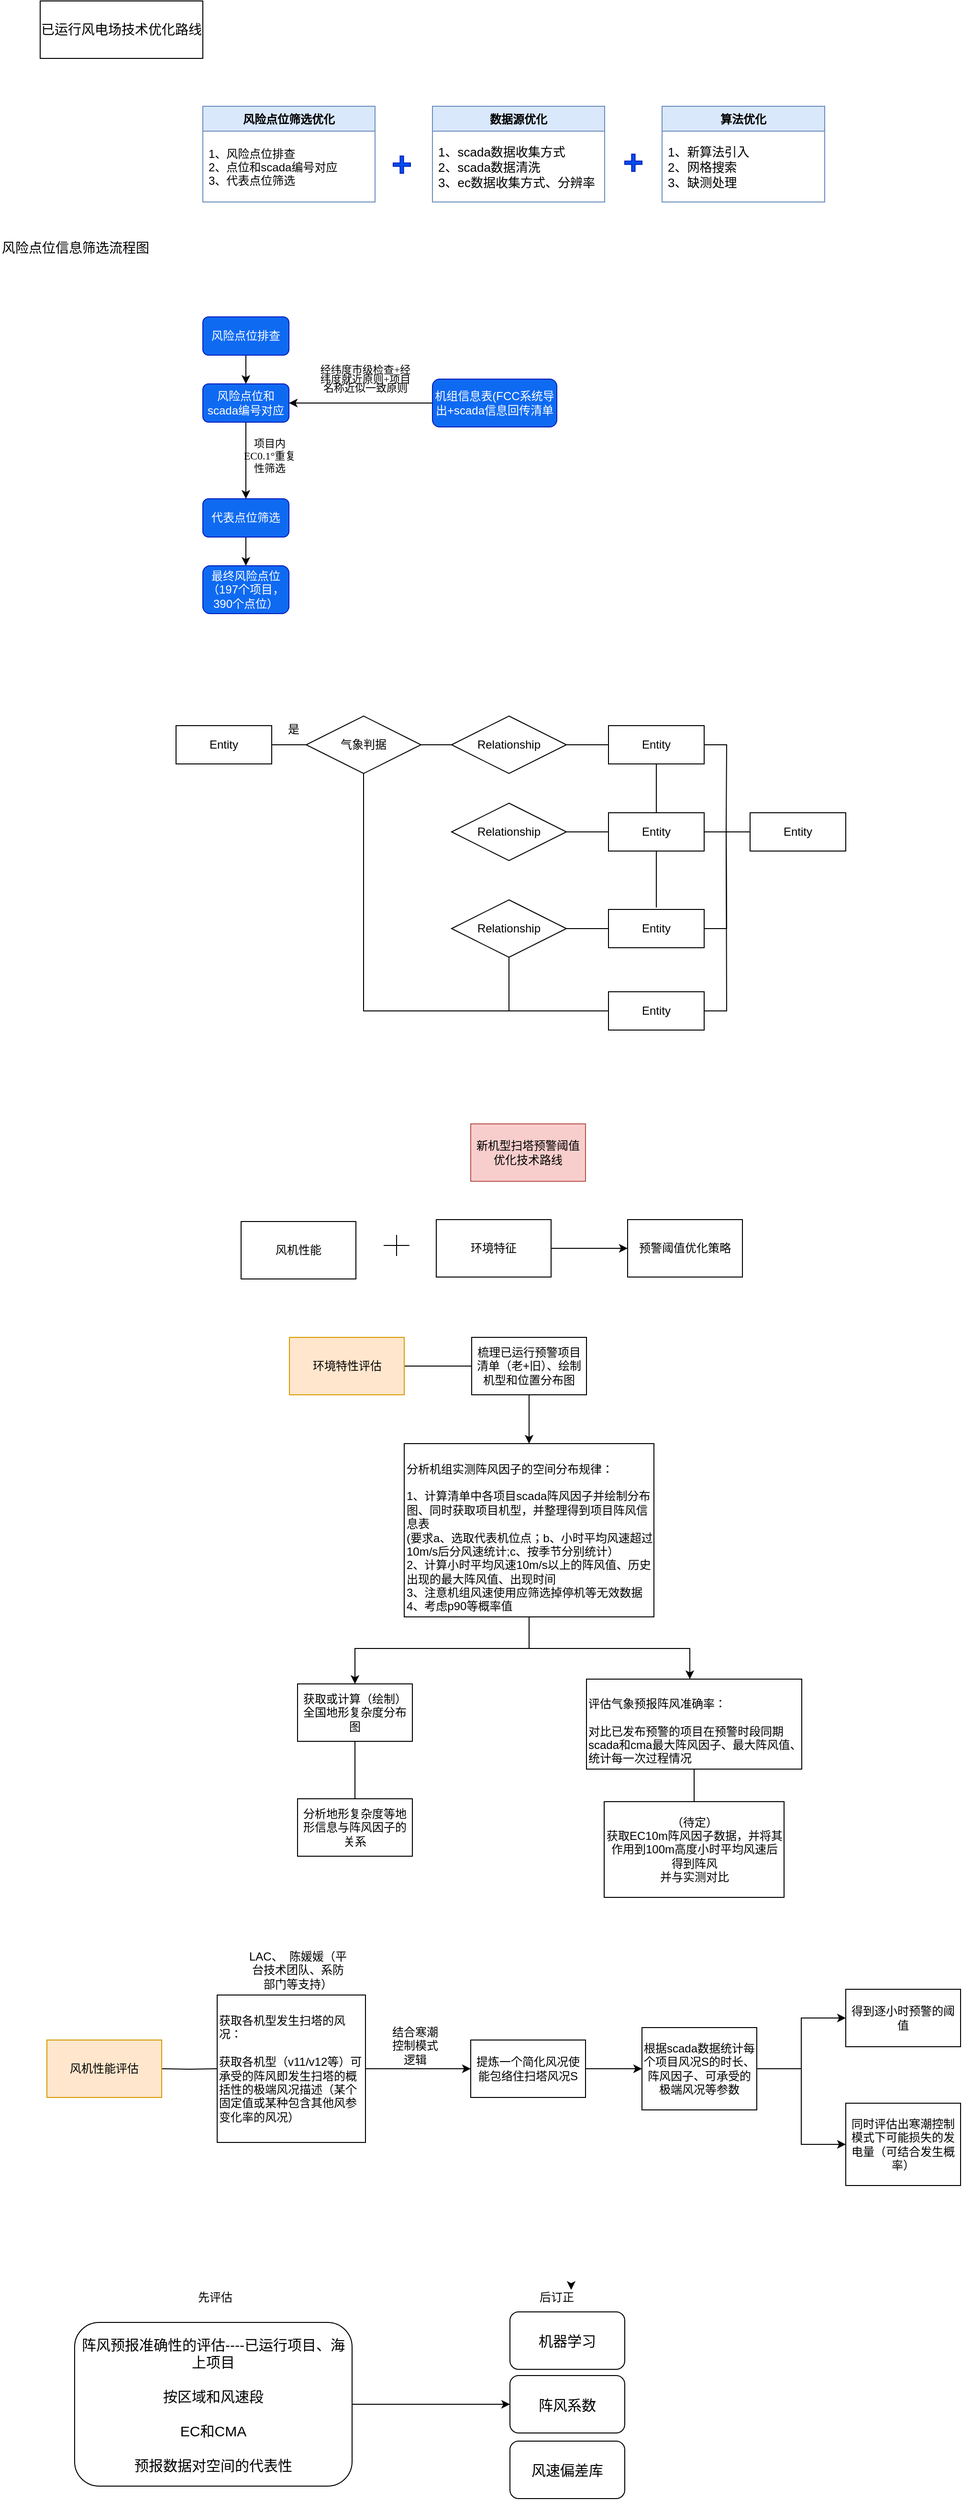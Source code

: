 <mxfile version="21.5.0" type="github">
  <diagram id="C5RBs43oDa-KdzZeNtuy" name="Page-1">
    <mxGraphModel dx="1434" dy="764" grid="0" gridSize="10" guides="1" tooltips="1" connect="1" arrows="1" fold="1" page="0" pageScale="1" pageWidth="827" pageHeight="1169" background="none" math="0" shadow="0">
      <root>
        <mxCell id="WIyWlLk6GJQsqaUBKTNV-0" />
        <mxCell id="WIyWlLk6GJQsqaUBKTNV-1" parent="WIyWlLk6GJQsqaUBKTNV-0" />
        <mxCell id="zkfFHV4jXpPFQw0GAbJ--0" value="风险点位筛选优化" style="swimlane;fontStyle=1;align=center;verticalAlign=top;childLayout=stackLayout;horizontal=1;startSize=26;horizontalStack=0;resizeParent=1;resizeLast=0;collapsible=1;marginBottom=0;rounded=0;shadow=0;strokeWidth=1;fillColor=#dae8fc;strokeColor=#6c8ebf;" parent="WIyWlLk6GJQsqaUBKTNV-1" vertex="1">
          <mxGeometry x="220" y="150" width="180" height="100" as="geometry">
            <mxRectangle x="220" y="120" width="160" height="26" as="alternateBounds" />
          </mxGeometry>
        </mxCell>
        <mxCell id="zkfFHV4jXpPFQw0GAbJ--1" value="1、风险点位排查&#xa;2、点位和scada编号对应&#xa;3、代表点位筛选" style="text;align=left;verticalAlign=middle;spacingLeft=4;spacingRight=4;overflow=hidden;rotatable=0;points=[[0,0.5],[1,0.5]];portConstraint=eastwest;" parent="zkfFHV4jXpPFQw0GAbJ--0" vertex="1">
          <mxGeometry y="26" width="180" height="74" as="geometry" />
        </mxCell>
        <mxCell id="zkfFHV4jXpPFQw0GAbJ--17" value="数据源优化" style="swimlane;fontStyle=1;align=center;verticalAlign=top;childLayout=stackLayout;horizontal=1;startSize=26;horizontalStack=0;resizeParent=1;resizeLast=0;collapsible=1;marginBottom=0;rounded=0;shadow=0;strokeWidth=1;fillColor=#dae8fc;strokeColor=#6c8ebf;" parent="WIyWlLk6GJQsqaUBKTNV-1" vertex="1">
          <mxGeometry x="460" y="150" width="180" height="100" as="geometry">
            <mxRectangle x="508" y="120" width="160" height="26" as="alternateBounds" />
          </mxGeometry>
        </mxCell>
        <mxCell id="zkfFHV4jXpPFQw0GAbJ--18" value="1、scada数据收集方式&#xa;2、scada数据清洗&#xa;3、ec数据收集方式、分辨率" style="text;align=left;verticalAlign=middle;spacingLeft=4;spacingRight=4;overflow=hidden;rotatable=0;points=[[0,0.5],[1,0.5]];portConstraint=eastwest;horizontal=1;fontSize=13;" parent="zkfFHV4jXpPFQw0GAbJ--17" vertex="1">
          <mxGeometry y="26" width="180" height="74" as="geometry" />
        </mxCell>
        <mxCell id="KSTEse7L-qCAf8fkqhHU-2" value="" style="whiteSpace=wrap;html=1;strokeColor=none;fillColor=none;" parent="WIyWlLk6GJQsqaUBKTNV-1" vertex="1">
          <mxGeometry x="540" y="460" width="120" height="60" as="geometry" />
        </mxCell>
        <mxCell id="KSTEse7L-qCAf8fkqhHU-13" value="&lt;span style=&quot;text-align: start; font-size: 10.5pt; line-height: 21px; font-family: 宋体;&quot;&gt;已运行风电场技术优化路线&lt;/span&gt;&lt;span style=&quot;font-size: medium; text-align: start;&quot;&gt;&lt;/span&gt;" style="rounded=0;whiteSpace=wrap;html=1;fontSize=13;fillColor=none;" parent="WIyWlLk6GJQsqaUBKTNV-1" vertex="1">
          <mxGeometry x="50" y="40" width="170" height="60" as="geometry" />
        </mxCell>
        <mxCell id="KSTEse7L-qCAf8fkqhHU-19" value="算法优化" style="swimlane;fontStyle=1;align=center;verticalAlign=top;childLayout=stackLayout;horizontal=1;startSize=26;horizontalStack=0;resizeParent=1;resizeLast=0;collapsible=1;marginBottom=0;rounded=0;shadow=0;strokeWidth=1;fillColor=#dae8fc;strokeColor=#6c8ebf;" parent="WIyWlLk6GJQsqaUBKTNV-1" vertex="1">
          <mxGeometry x="700" y="150" width="170" height="100" as="geometry">
            <mxRectangle x="508" y="120" width="160" height="26" as="alternateBounds" />
          </mxGeometry>
        </mxCell>
        <mxCell id="KSTEse7L-qCAf8fkqhHU-20" value="1、新算法引入&#xa;2、网格搜索&#xa;3、缺测处理" style="text;align=left;verticalAlign=middle;spacingLeft=4;spacingRight=4;overflow=hidden;rotatable=0;points=[[0,0.5],[1,0.5]];portConstraint=eastwest;horizontal=1;fontSize=13;" parent="KSTEse7L-qCAf8fkqhHU-19" vertex="1">
          <mxGeometry y="26" width="170" height="74" as="geometry" />
        </mxCell>
        <mxCell id="KSTEse7L-qCAf8fkqhHU-24" value="&lt;span style=&quot;font-size:10.5pt;mso-bidi-font-size:10.0pt;&#xa;line-height:150%;font-family:宋体;mso-bidi-font-family:宋体;mso-font-kerning:1.0pt;&#xa;mso-ansi-language:ZH-CN;mso-fareast-language:ZH-CN;mso-bidi-language:AR-SA&quot;&gt;风险点位信息筛选流程图&lt;/span&gt;" style="text;whiteSpace=wrap;html=1;" parent="WIyWlLk6GJQsqaUBKTNV-1" vertex="1">
          <mxGeometry x="8" y="284" width="190" height="40" as="geometry" />
        </mxCell>
        <mxCell id="KSTEse7L-qCAf8fkqhHU-27" value="" style="edgeStyle=orthogonalEdgeStyle;rounded=0;orthogonalLoop=1;jettySize=auto;html=1;" parent="WIyWlLk6GJQsqaUBKTNV-1" source="KSTEse7L-qCAf8fkqhHU-25" edge="1">
          <mxGeometry relative="1" as="geometry">
            <mxPoint x="265" y="440" as="targetPoint" />
          </mxGeometry>
        </mxCell>
        <mxCell id="KSTEse7L-qCAf8fkqhHU-25" value="风险点位排查" style="rounded=1;whiteSpace=wrap;html=1;fillColor=#0F6AF2;fontColor=#ffffff;strokeColor=#001DBC;" parent="WIyWlLk6GJQsqaUBKTNV-1" vertex="1">
          <mxGeometry x="220" y="370" width="90" height="40" as="geometry" />
        </mxCell>
        <mxCell id="KSTEse7L-qCAf8fkqhHU-47" value="" style="edgeStyle=orthogonalEdgeStyle;rounded=0;orthogonalLoop=1;jettySize=auto;html=1;fontFamily=Tahoma;fontSize=11;" parent="WIyWlLk6GJQsqaUBKTNV-1" source="KSTEse7L-qCAf8fkqhHU-32" target="KSTEse7L-qCAf8fkqhHU-41" edge="1">
          <mxGeometry relative="1" as="geometry" />
        </mxCell>
        <mxCell id="KSTEse7L-qCAf8fkqhHU-32" value="风险点位和scada编号对应" style="rounded=1;whiteSpace=wrap;html=1;fillColor=#0F6AF2;fontColor=#ffffff;strokeColor=#001DBC;" parent="WIyWlLk6GJQsqaUBKTNV-1" vertex="1">
          <mxGeometry x="220" y="440" width="90" height="40" as="geometry" />
        </mxCell>
        <mxCell id="KSTEse7L-qCAf8fkqhHU-39" value="&lt;font style=&quot;line-height: 0.8; font-size: 11px;&quot;&gt;经纬度市级检查+经纬度就近原则+项目名称近似一致原则&lt;/font&gt;" style="text;html=1;strokeColor=none;fillColor=none;align=center;verticalAlign=middle;whiteSpace=wrap;rounded=0;fontSize=3;spacing=-1;fontFamily=Verdana;" parent="WIyWlLk6GJQsqaUBKTNV-1" vertex="1">
          <mxGeometry x="340" y="410" width="100" height="50" as="geometry" />
        </mxCell>
        <mxCell id="KSTEse7L-qCAf8fkqhHU-45" value="" style="edgeStyle=orthogonalEdgeStyle;rounded=0;orthogonalLoop=1;jettySize=auto;html=1;fontFamily=Tahoma;fontSize=11;entryX=1;entryY=0.5;entryDx=0;entryDy=0;" parent="WIyWlLk6GJQsqaUBKTNV-1" source="KSTEse7L-qCAf8fkqhHU-40" target="KSTEse7L-qCAf8fkqhHU-32" edge="1">
          <mxGeometry relative="1" as="geometry">
            <mxPoint x="320" y="460" as="targetPoint" />
          </mxGeometry>
        </mxCell>
        <mxCell id="KSTEse7L-qCAf8fkqhHU-40" value="机组信息表(FCC系统导出+scada信息回传清单" style="rounded=1;whiteSpace=wrap;html=1;fillColor=#0F6AF2;fontColor=#ffffff;strokeColor=#001DBC;" parent="WIyWlLk6GJQsqaUBKTNV-1" vertex="1">
          <mxGeometry x="460" y="435" width="130" height="50" as="geometry" />
        </mxCell>
        <mxCell id="KSTEse7L-qCAf8fkqhHU-51" value="" style="edgeStyle=orthogonalEdgeStyle;rounded=0;orthogonalLoop=1;jettySize=auto;html=1;fontFamily=Tahoma;fontSize=11;" parent="WIyWlLk6GJQsqaUBKTNV-1" source="KSTEse7L-qCAf8fkqhHU-41" target="KSTEse7L-qCAf8fkqhHU-49" edge="1">
          <mxGeometry relative="1" as="geometry" />
        </mxCell>
        <mxCell id="KSTEse7L-qCAf8fkqhHU-41" value="代表点位筛选" style="rounded=1;whiteSpace=wrap;html=1;fillColor=#0F6AF2;fontColor=#ffffff;strokeColor=#001DBC;" parent="WIyWlLk6GJQsqaUBKTNV-1" vertex="1">
          <mxGeometry x="220" y="560" width="90" height="40" as="geometry" />
        </mxCell>
        <mxCell id="KSTEse7L-qCAf8fkqhHU-48" value="项目内EC0.1°重复性筛选" style="text;html=1;strokeColor=none;fillColor=none;align=center;verticalAlign=middle;whiteSpace=wrap;rounded=0;fontFamily=Tahoma;fontSize=11;" parent="WIyWlLk6GJQsqaUBKTNV-1" vertex="1">
          <mxGeometry x="260" y="500" width="60" height="30" as="geometry" />
        </mxCell>
        <mxCell id="KSTEse7L-qCAf8fkqhHU-49" value="最终风险点位&lt;br&gt;（197个项目，390个点位）" style="rounded=1;whiteSpace=wrap;html=1;fillColor=#0F6AF2;fontColor=#ffffff;strokeColor=#001DBC;" parent="WIyWlLk6GJQsqaUBKTNV-1" vertex="1">
          <mxGeometry x="220" y="630" width="90" height="50" as="geometry" />
        </mxCell>
        <mxCell id="En7vLa5YdN1gZkxb2_46-0" value="" style="shape=cross;whiteSpace=wrap;html=1;fillColor=#0050ef;strokeColor=#001DBC;fontColor=#ffffff;" parent="WIyWlLk6GJQsqaUBKTNV-1" vertex="1">
          <mxGeometry x="419" y="202" width="18" height="18" as="geometry" />
        </mxCell>
        <mxCell id="En7vLa5YdN1gZkxb2_46-3" value="" style="shape=cross;whiteSpace=wrap;html=1;fillColor=#0050ef;strokeColor=#001DBC;fontColor=#ffffff;" parent="WIyWlLk6GJQsqaUBKTNV-1" vertex="1">
          <mxGeometry x="661" y="200" width="18" height="18" as="geometry" />
        </mxCell>
        <mxCell id="5YajI4EcnErkIa19EKSG-146" value="" style="edgeStyle=orthogonalEdgeStyle;rounded=0;orthogonalLoop=1;jettySize=auto;html=1;endArrow=none;endFill=0;" parent="WIyWlLk6GJQsqaUBKTNV-1" source="5YajI4EcnErkIa19EKSG-134" target="5YajI4EcnErkIa19EKSG-135" edge="1">
          <mxGeometry relative="1" as="geometry" />
        </mxCell>
        <mxCell id="5YajI4EcnErkIa19EKSG-134" value="Entity" style="whiteSpace=wrap;html=1;align=center;" parent="WIyWlLk6GJQsqaUBKTNV-1" vertex="1">
          <mxGeometry x="192" y="797" width="100" height="40" as="geometry" />
        </mxCell>
        <mxCell id="5YajI4EcnErkIa19EKSG-147" value="" style="edgeStyle=orthogonalEdgeStyle;rounded=0;orthogonalLoop=1;jettySize=auto;html=1;endArrow=none;endFill=0;" parent="WIyWlLk6GJQsqaUBKTNV-1" source="5YajI4EcnErkIa19EKSG-135" target="5YajI4EcnErkIa19EKSG-136" edge="1">
          <mxGeometry relative="1" as="geometry" />
        </mxCell>
        <mxCell id="5YajI4EcnErkIa19EKSG-135" value="气象判据" style="shape=rhombus;perimeter=rhombusPerimeter;whiteSpace=wrap;html=1;align=center;" parent="WIyWlLk6GJQsqaUBKTNV-1" vertex="1">
          <mxGeometry x="328" y="787" width="120" height="60" as="geometry" />
        </mxCell>
        <mxCell id="5YajI4EcnErkIa19EKSG-148" value="" style="edgeStyle=orthogonalEdgeStyle;rounded=0;orthogonalLoop=1;jettySize=auto;html=1;endArrow=none;endFill=0;" parent="WIyWlLk6GJQsqaUBKTNV-1" source="5YajI4EcnErkIa19EKSG-136" target="5YajI4EcnErkIa19EKSG-139" edge="1">
          <mxGeometry relative="1" as="geometry" />
        </mxCell>
        <mxCell id="5YajI4EcnErkIa19EKSG-136" value="Relationship" style="shape=rhombus;perimeter=rhombusPerimeter;whiteSpace=wrap;html=1;align=center;" parent="WIyWlLk6GJQsqaUBKTNV-1" vertex="1">
          <mxGeometry x="480" y="787" width="120" height="60" as="geometry" />
        </mxCell>
        <mxCell id="5YajI4EcnErkIa19EKSG-159" value="" style="edgeStyle=orthogonalEdgeStyle;rounded=0;orthogonalLoop=1;jettySize=auto;html=1;startArrow=none;startFill=0;endArrow=none;endFill=0;" parent="WIyWlLk6GJQsqaUBKTNV-1" source="5YajI4EcnErkIa19EKSG-137" target="5YajI4EcnErkIa19EKSG-140" edge="1">
          <mxGeometry relative="1" as="geometry" />
        </mxCell>
        <mxCell id="5YajI4EcnErkIa19EKSG-137" value="Relationship" style="shape=rhombus;perimeter=rhombusPerimeter;whiteSpace=wrap;html=1;align=center;" parent="WIyWlLk6GJQsqaUBKTNV-1" vertex="1">
          <mxGeometry x="480" y="878" width="120" height="60" as="geometry" />
        </mxCell>
        <mxCell id="5YajI4EcnErkIa19EKSG-160" value="" style="edgeStyle=orthogonalEdgeStyle;rounded=0;orthogonalLoop=1;jettySize=auto;html=1;startArrow=none;startFill=0;endArrow=none;endFill=0;" parent="WIyWlLk6GJQsqaUBKTNV-1" source="5YajI4EcnErkIa19EKSG-138" target="5YajI4EcnErkIa19EKSG-141" edge="1">
          <mxGeometry relative="1" as="geometry" />
        </mxCell>
        <mxCell id="5YajI4EcnErkIa19EKSG-186" value="" style="edgeStyle=orthogonalEdgeStyle;rounded=0;orthogonalLoop=1;jettySize=auto;html=1;startArrow=none;startFill=0;endArrow=none;endFill=0;" parent="WIyWlLk6GJQsqaUBKTNV-1" source="5YajI4EcnErkIa19EKSG-138" edge="1">
          <mxGeometry relative="1" as="geometry">
            <mxPoint x="540" y="1095" as="targetPoint" />
          </mxGeometry>
        </mxCell>
        <mxCell id="5YajI4EcnErkIa19EKSG-138" value="Relationship" style="shape=rhombus;perimeter=rhombusPerimeter;whiteSpace=wrap;html=1;align=center;" parent="WIyWlLk6GJQsqaUBKTNV-1" vertex="1">
          <mxGeometry x="480" y="979" width="120" height="60" as="geometry" />
        </mxCell>
        <mxCell id="5YajI4EcnErkIa19EKSG-149" value="" style="edgeStyle=orthogonalEdgeStyle;rounded=0;orthogonalLoop=1;jettySize=auto;html=1;endArrow=none;endFill=0;" parent="WIyWlLk6GJQsqaUBKTNV-1" source="5YajI4EcnErkIa19EKSG-139" target="5YajI4EcnErkIa19EKSG-140" edge="1">
          <mxGeometry relative="1" as="geometry" />
        </mxCell>
        <mxCell id="5YajI4EcnErkIa19EKSG-196" value="" style="edgeStyle=orthogonalEdgeStyle;rounded=0;orthogonalLoop=1;jettySize=auto;html=1;startArrow=none;startFill=0;endArrow=none;endFill=0;" parent="WIyWlLk6GJQsqaUBKTNV-1" source="5YajI4EcnErkIa19EKSG-139" edge="1">
          <mxGeometry relative="1" as="geometry">
            <mxPoint x="767" y="906" as="targetPoint" />
          </mxGeometry>
        </mxCell>
        <mxCell id="5YajI4EcnErkIa19EKSG-139" value="Entity" style="whiteSpace=wrap;html=1;align=center;" parent="WIyWlLk6GJQsqaUBKTNV-1" vertex="1">
          <mxGeometry x="644" y="797" width="100" height="40" as="geometry" />
        </mxCell>
        <mxCell id="5YajI4EcnErkIa19EKSG-150" style="edgeStyle=orthogonalEdgeStyle;rounded=0;orthogonalLoop=1;jettySize=auto;html=1;exitX=0.5;exitY=1;exitDx=0;exitDy=0;endArrow=none;endFill=0;" parent="WIyWlLk6GJQsqaUBKTNV-1" source="5YajI4EcnErkIa19EKSG-140" edge="1">
          <mxGeometry relative="1" as="geometry">
            <mxPoint x="694" y="987" as="targetPoint" />
          </mxGeometry>
        </mxCell>
        <mxCell id="5YajI4EcnErkIa19EKSG-158" value="" style="edgeStyle=orthogonalEdgeStyle;rounded=0;orthogonalLoop=1;jettySize=auto;html=1;startArrow=none;startFill=0;endArrow=none;endFill=0;" parent="WIyWlLk6GJQsqaUBKTNV-1" source="5YajI4EcnErkIa19EKSG-140" target="5YajI4EcnErkIa19EKSG-155" edge="1">
          <mxGeometry relative="1" as="geometry" />
        </mxCell>
        <mxCell id="5YajI4EcnErkIa19EKSG-140" value="Entity" style="whiteSpace=wrap;html=1;align=center;" parent="WIyWlLk6GJQsqaUBKTNV-1" vertex="1">
          <mxGeometry x="644" y="888" width="100" height="40" as="geometry" />
        </mxCell>
        <mxCell id="5YajI4EcnErkIa19EKSG-199" value="" style="edgeStyle=orthogonalEdgeStyle;rounded=0;orthogonalLoop=1;jettySize=auto;html=1;startArrow=none;startFill=0;endArrow=none;endFill=0;" parent="WIyWlLk6GJQsqaUBKTNV-1" source="5YajI4EcnErkIa19EKSG-141" edge="1">
          <mxGeometry relative="1" as="geometry">
            <mxPoint x="767" y="908" as="targetPoint" />
          </mxGeometry>
        </mxCell>
        <mxCell id="5YajI4EcnErkIa19EKSG-141" value="Entity" style="whiteSpace=wrap;html=1;align=center;" parent="WIyWlLk6GJQsqaUBKTNV-1" vertex="1">
          <mxGeometry x="644" y="989" width="100" height="40" as="geometry" />
        </mxCell>
        <mxCell id="5YajI4EcnErkIa19EKSG-155" value="Entity" style="whiteSpace=wrap;html=1;align=center;" parent="WIyWlLk6GJQsqaUBKTNV-1" vertex="1">
          <mxGeometry x="792" y="888" width="100" height="40" as="geometry" />
        </mxCell>
        <mxCell id="5YajI4EcnErkIa19EKSG-182" value="" style="edgeStyle=orthogonalEdgeStyle;rounded=0;orthogonalLoop=1;jettySize=auto;html=1;startArrow=none;startFill=0;endArrow=none;endFill=0;entryX=0.5;entryY=1;entryDx=0;entryDy=0;" parent="WIyWlLk6GJQsqaUBKTNV-1" source="5YajI4EcnErkIa19EKSG-165" target="5YajI4EcnErkIa19EKSG-135" edge="1">
          <mxGeometry relative="1" as="geometry">
            <mxPoint x="514" y="1095" as="targetPoint" />
          </mxGeometry>
        </mxCell>
        <mxCell id="5YajI4EcnErkIa19EKSG-184" value="" style="edgeStyle=orthogonalEdgeStyle;rounded=0;orthogonalLoop=1;jettySize=auto;html=1;startArrow=none;startFill=0;endArrow=none;endFill=0;" parent="WIyWlLk6GJQsqaUBKTNV-1" source="5YajI4EcnErkIa19EKSG-165" edge="1">
          <mxGeometry relative="1" as="geometry">
            <mxPoint x="554" y="1095" as="targetPoint" />
          </mxGeometry>
        </mxCell>
        <mxCell id="5YajI4EcnErkIa19EKSG-201" value="" style="edgeStyle=orthogonalEdgeStyle;rounded=0;orthogonalLoop=1;jettySize=auto;html=1;startArrow=none;startFill=0;endArrow=none;endFill=0;" parent="WIyWlLk6GJQsqaUBKTNV-1" source="5YajI4EcnErkIa19EKSG-165" edge="1">
          <mxGeometry relative="1" as="geometry">
            <mxPoint x="767" y="904" as="targetPoint" />
          </mxGeometry>
        </mxCell>
        <mxCell id="5YajI4EcnErkIa19EKSG-165" value="Entity" style="whiteSpace=wrap;html=1;align=center;" parent="WIyWlLk6GJQsqaUBKTNV-1" vertex="1">
          <mxGeometry x="644" y="1075" width="100" height="40" as="geometry" />
        </mxCell>
        <mxCell id="5YajI4EcnErkIa19EKSG-203" value="是" style="text;html=1;strokeColor=none;fillColor=none;align=center;verticalAlign=middle;whiteSpace=wrap;rounded=0;" parent="WIyWlLk6GJQsqaUBKTNV-1" vertex="1">
          <mxGeometry x="285" y="787" width="60" height="28" as="geometry" />
        </mxCell>
        <mxCell id="nexIN02jQKYJgGtjRmDR-22" style="edgeStyle=orthogonalEdgeStyle;rounded=0;orthogonalLoop=1;jettySize=auto;html=1;startArrow=none;startFill=0;endArrow=classic;endFill=1;" parent="WIyWlLk6GJQsqaUBKTNV-1" source="nexIN02jQKYJgGtjRmDR-0" target="nexIN02jQKYJgGtjRmDR-17" edge="1">
          <mxGeometry relative="1" as="geometry">
            <Array as="points">
              <mxPoint x="561" y="1761" />
              <mxPoint x="379" y="1761" />
            </Array>
          </mxGeometry>
        </mxCell>
        <mxCell id="nexIN02jQKYJgGtjRmDR-0" value="&lt;br&gt;分析机组实测阵风因子的空间分布规律：&lt;br&gt;&lt;br&gt;1、计算清单中各项目scada阵风因子并绘制分布图、同时获取项目机型，并整理得到项目阵风信息表&lt;br&gt;(要求a、选取代表机位点；b、小时平均风速超过10m/s后分风速统计;c、按季节分别统计）&lt;br&gt;2、计算小时平均风速10m/s以上的阵风值、历史出现的最大阵风值、出现时间&lt;br&gt;3、注意机组风速使用应筛选掉停机等无效数据&lt;br&gt;4、考虑p90等概率值" style="rounded=0;whiteSpace=wrap;html=1;align=left;" parent="WIyWlLk6GJQsqaUBKTNV-1" vertex="1">
          <mxGeometry x="430.5" y="1547" width="261" height="181" as="geometry" />
        </mxCell>
        <mxCell id="nexIN02jQKYJgGtjRmDR-6" value="" style="edgeStyle=orthogonalEdgeStyle;rounded=0;orthogonalLoop=1;jettySize=auto;html=1;" parent="WIyWlLk6GJQsqaUBKTNV-1" source="nexIN02jQKYJgGtjRmDR-4" target="nexIN02jQKYJgGtjRmDR-0" edge="1">
          <mxGeometry relative="1" as="geometry" />
        </mxCell>
        <mxCell id="nexIN02jQKYJgGtjRmDR-42" value="" style="edgeStyle=orthogonalEdgeStyle;rounded=0;orthogonalLoop=1;jettySize=auto;html=1;startArrow=none;startFill=0;endArrow=none;endFill=0;" parent="WIyWlLk6GJQsqaUBKTNV-1" source="nexIN02jQKYJgGtjRmDR-4" target="nexIN02jQKYJgGtjRmDR-41" edge="1">
          <mxGeometry relative="1" as="geometry" />
        </mxCell>
        <mxCell id="nexIN02jQKYJgGtjRmDR-4" value="梳理已运行预警项目清单（老+旧）、绘制机型和位置分布图" style="rounded=0;whiteSpace=wrap;html=1;" parent="WIyWlLk6GJQsqaUBKTNV-1" vertex="1">
          <mxGeometry x="501" y="1436" width="120" height="60" as="geometry" />
        </mxCell>
        <mxCell id="nexIN02jQKYJgGtjRmDR-11" value="" style="edgeStyle=orthogonalEdgeStyle;rounded=0;orthogonalLoop=1;jettySize=auto;html=1;startArrow=classic;startFill=1;endArrow=none;endFill=0;" parent="WIyWlLk6GJQsqaUBKTNV-1" source="nexIN02jQKYJgGtjRmDR-7" target="nexIN02jQKYJgGtjRmDR-0" edge="1">
          <mxGeometry relative="1" as="geometry">
            <Array as="points">
              <mxPoint x="729" y="1761" />
              <mxPoint x="561" y="1761" />
            </Array>
          </mxGeometry>
        </mxCell>
        <mxCell id="nexIN02jQKYJgGtjRmDR-16" value="" style="edgeStyle=orthogonalEdgeStyle;rounded=0;orthogonalLoop=1;jettySize=auto;html=1;startArrow=none;startFill=0;endArrow=none;endFill=0;" parent="WIyWlLk6GJQsqaUBKTNV-1" source="nexIN02jQKYJgGtjRmDR-7" target="nexIN02jQKYJgGtjRmDR-14" edge="1">
          <mxGeometry relative="1" as="geometry" />
        </mxCell>
        <mxCell id="nexIN02jQKYJgGtjRmDR-7" value="&lt;br&gt;&lt;div style=&quot;&quot;&gt;&lt;span style=&quot;background-color: initial;&quot;&gt;评估气象预报阵风准确率：&lt;/span&gt;&lt;/div&gt;&lt;br&gt;对比已发布预警的项目在预警时段同期scada和cma最大阵风因子、最大阵风值、统计每一次过程情况" style="rounded=0;whiteSpace=wrap;html=1;align=left;" parent="WIyWlLk6GJQsqaUBKTNV-1" vertex="1">
          <mxGeometry x="621" y="1793" width="225" height="94" as="geometry" />
        </mxCell>
        <mxCell id="nexIN02jQKYJgGtjRmDR-14" value="（待定）&lt;br&gt;获取EC10m阵风因子数据，并将其作用到100m高度小时平均风速后得到阵风&lt;br&gt;并与实测对比" style="rounded=0;whiteSpace=wrap;html=1;" parent="WIyWlLk6GJQsqaUBKTNV-1" vertex="1">
          <mxGeometry x="639.5" y="1921" width="188" height="100" as="geometry" />
        </mxCell>
        <mxCell id="nexIN02jQKYJgGtjRmDR-19" value="" style="edgeStyle=orthogonalEdgeStyle;rounded=0;orthogonalLoop=1;jettySize=auto;html=1;startArrow=none;startFill=0;endArrow=none;endFill=0;" parent="WIyWlLk6GJQsqaUBKTNV-1" source="nexIN02jQKYJgGtjRmDR-17" target="nexIN02jQKYJgGtjRmDR-18" edge="1">
          <mxGeometry relative="1" as="geometry" />
        </mxCell>
        <mxCell id="nexIN02jQKYJgGtjRmDR-17" value="获取或计算（绘制）全国地形复杂度分布图" style="rounded=0;whiteSpace=wrap;html=1;" parent="WIyWlLk6GJQsqaUBKTNV-1" vertex="1">
          <mxGeometry x="319" y="1798" width="120" height="60" as="geometry" />
        </mxCell>
        <mxCell id="nexIN02jQKYJgGtjRmDR-18" value="分析地形复杂度等地形信息与阵风因子的关系" style="rounded=0;whiteSpace=wrap;html=1;" parent="WIyWlLk6GJQsqaUBKTNV-1" vertex="1">
          <mxGeometry x="319" y="1918" width="120" height="60" as="geometry" />
        </mxCell>
        <mxCell id="nexIN02jQKYJgGtjRmDR-29" value="" style="edgeStyle=orthogonalEdgeStyle;rounded=0;orthogonalLoop=1;jettySize=auto;html=1;startArrow=none;startFill=0;endArrow=classic;endFill=1;" parent="WIyWlLk6GJQsqaUBKTNV-1" source="nexIN02jQKYJgGtjRmDR-24" target="nexIN02jQKYJgGtjRmDR-28" edge="1">
          <mxGeometry relative="1" as="geometry" />
        </mxCell>
        <mxCell id="nexIN02jQKYJgGtjRmDR-24" value="&lt;span style=&quot;background-color: initial;&quot;&gt;获取各机型发生扫塔的风况：&lt;/span&gt;&lt;br&gt;&lt;br&gt;获取各机型（v11/v12等）可承受的阵风即发生扫塔的概括性的极端风况描述（某个固定值或某种包含其他风参变化率的风况）" style="rounded=0;whiteSpace=wrap;html=1;align=left;" parent="WIyWlLk6GJQsqaUBKTNV-1" vertex="1">
          <mxGeometry x="235" y="2123" width="155" height="154" as="geometry" />
        </mxCell>
        <mxCell id="nexIN02jQKYJgGtjRmDR-37" value="" style="edgeStyle=orthogonalEdgeStyle;rounded=0;orthogonalLoop=1;jettySize=auto;html=1;startArrow=none;startFill=0;endArrow=none;endFill=0;" parent="WIyWlLk6GJQsqaUBKTNV-1" target="nexIN02jQKYJgGtjRmDR-24" edge="1">
          <mxGeometry relative="1" as="geometry">
            <mxPoint x="177" y="2200" as="sourcePoint" />
          </mxGeometry>
        </mxCell>
        <mxCell id="nexIN02jQKYJgGtjRmDR-32" value="" style="edgeStyle=orthogonalEdgeStyle;rounded=0;orthogonalLoop=1;jettySize=auto;html=1;startArrow=none;startFill=0;endArrow=classic;endFill=1;" parent="WIyWlLk6GJQsqaUBKTNV-1" source="nexIN02jQKYJgGtjRmDR-26" target="nexIN02jQKYJgGtjRmDR-31" edge="1">
          <mxGeometry relative="1" as="geometry" />
        </mxCell>
        <mxCell id="nexIN02jQKYJgGtjRmDR-34" value="" style="edgeStyle=orthogonalEdgeStyle;rounded=0;orthogonalLoop=1;jettySize=auto;html=1;startArrow=none;startFill=0;endArrow=classic;endFill=1;" parent="WIyWlLk6GJQsqaUBKTNV-1" source="nexIN02jQKYJgGtjRmDR-26" target="nexIN02jQKYJgGtjRmDR-33" edge="1">
          <mxGeometry relative="1" as="geometry" />
        </mxCell>
        <mxCell id="nexIN02jQKYJgGtjRmDR-26" value="根据scada数据统计每个项目风况S的时长、阵风因子、可承受的极端风况等参数" style="rounded=0;whiteSpace=wrap;html=1;" parent="WIyWlLk6GJQsqaUBKTNV-1" vertex="1">
          <mxGeometry x="679" y="2157" width="120" height="86" as="geometry" />
        </mxCell>
        <mxCell id="nexIN02jQKYJgGtjRmDR-27" value="LAC、&amp;nbsp; 陈媛媛（平台技术团队、系防部门等支持）" style="text;html=1;strokeColor=none;fillColor=none;align=center;verticalAlign=middle;whiteSpace=wrap;rounded=0;" parent="WIyWlLk6GJQsqaUBKTNV-1" vertex="1">
          <mxGeometry x="266" y="2082" width="107" height="30" as="geometry" />
        </mxCell>
        <mxCell id="nexIN02jQKYJgGtjRmDR-38" value="" style="edgeStyle=orthogonalEdgeStyle;rounded=0;orthogonalLoop=1;jettySize=auto;html=1;startArrow=none;startFill=0;endArrow=classic;endFill=1;" parent="WIyWlLk6GJQsqaUBKTNV-1" source="nexIN02jQKYJgGtjRmDR-28" target="nexIN02jQKYJgGtjRmDR-26" edge="1">
          <mxGeometry relative="1" as="geometry" />
        </mxCell>
        <mxCell id="nexIN02jQKYJgGtjRmDR-28" value="提炼一个简化风况使能包络住扫塔风况S" style="rounded=0;whiteSpace=wrap;html=1;" parent="WIyWlLk6GJQsqaUBKTNV-1" vertex="1">
          <mxGeometry x="500" y="2170" width="120" height="60" as="geometry" />
        </mxCell>
        <mxCell id="nexIN02jQKYJgGtjRmDR-31" value="得到逐小时预警的阈值" style="whiteSpace=wrap;html=1;rounded=0;" parent="WIyWlLk6GJQsqaUBKTNV-1" vertex="1">
          <mxGeometry x="892" y="2117" width="120" height="60" as="geometry" />
        </mxCell>
        <mxCell id="nexIN02jQKYJgGtjRmDR-33" value="同时评估出寒潮控制模式下可能损失的发电量（可结合发生概率）" style="rounded=0;whiteSpace=wrap;html=1;" parent="WIyWlLk6GJQsqaUBKTNV-1" vertex="1">
          <mxGeometry x="892" y="2236" width="120" height="86" as="geometry" />
        </mxCell>
        <mxCell id="nexIN02jQKYJgGtjRmDR-36" value="结合寒潮控制模式逻辑" style="text;html=1;strokeColor=none;fillColor=none;align=center;verticalAlign=middle;whiteSpace=wrap;rounded=0;" parent="WIyWlLk6GJQsqaUBKTNV-1" vertex="1">
          <mxGeometry x="412" y="2161" width="60" height="30" as="geometry" />
        </mxCell>
        <mxCell id="nexIN02jQKYJgGtjRmDR-41" value="环境特性评估" style="rounded=0;whiteSpace=wrap;html=1;fillColor=#ffe6cc;strokeColor=#d79b00;" parent="WIyWlLk6GJQsqaUBKTNV-1" vertex="1">
          <mxGeometry x="310.5" y="1436" width="120" height="60" as="geometry" />
        </mxCell>
        <mxCell id="nexIN02jQKYJgGtjRmDR-51" value="新机型扫塔预警阈值优化技术路线" style="rounded=0;whiteSpace=wrap;html=1;fillColor=#f8cecc;strokeColor=#b85450;" parent="WIyWlLk6GJQsqaUBKTNV-1" vertex="1">
          <mxGeometry x="500" y="1213" width="120" height="60" as="geometry" />
        </mxCell>
        <mxCell id="nexIN02jQKYJgGtjRmDR-52" value="风机性能评估" style="rounded=0;whiteSpace=wrap;html=1;fillColor=#ffe6cc;strokeColor=#d79b00;" parent="WIyWlLk6GJQsqaUBKTNV-1" vertex="1">
          <mxGeometry x="57" y="2170" width="120" height="60" as="geometry" />
        </mxCell>
        <mxCell id="nexIN02jQKYJgGtjRmDR-53" value="风机性能" style="rounded=0;whiteSpace=wrap;html=1;" parent="WIyWlLk6GJQsqaUBKTNV-1" vertex="1">
          <mxGeometry x="260" y="1315" width="120" height="60" as="geometry" />
        </mxCell>
        <mxCell id="nexIN02jQKYJgGtjRmDR-54" value="" style="edgeStyle=orthogonalEdgeStyle;rounded=0;orthogonalLoop=1;jettySize=auto;html=1;startArrow=none;startFill=0;endArrow=classic;endFill=1;" parent="WIyWlLk6GJQsqaUBKTNV-1" source="nexIN02jQKYJgGtjRmDR-55" target="nexIN02jQKYJgGtjRmDR-57" edge="1">
          <mxGeometry relative="1" as="geometry" />
        </mxCell>
        <mxCell id="nexIN02jQKYJgGtjRmDR-55" value="环境特征" style="rounded=0;whiteSpace=wrap;html=1;" parent="WIyWlLk6GJQsqaUBKTNV-1" vertex="1">
          <mxGeometry x="464" y="1313" width="120" height="60" as="geometry" />
        </mxCell>
        <mxCell id="nexIN02jQKYJgGtjRmDR-56" value="" style="shape=cross;whiteSpace=wrap;html=1;size=0;" parent="WIyWlLk6GJQsqaUBKTNV-1" vertex="1">
          <mxGeometry x="409" y="1329" width="27" height="22" as="geometry" />
        </mxCell>
        <mxCell id="nexIN02jQKYJgGtjRmDR-57" value="预警阈值优化策略" style="rounded=0;whiteSpace=wrap;html=1;" parent="WIyWlLk6GJQsqaUBKTNV-1" vertex="1">
          <mxGeometry x="664" y="1313" width="120" height="60" as="geometry" />
        </mxCell>
        <mxCell id="27-jc08Yr3c-i6OU7qF7-5" value="" style="edgeStyle=orthogonalEdgeStyle;rounded=0;orthogonalLoop=1;jettySize=auto;html=1;" edge="1" parent="WIyWlLk6GJQsqaUBKTNV-1" source="27-jc08Yr3c-i6OU7qF7-0" target="27-jc08Yr3c-i6OU7qF7-4">
          <mxGeometry relative="1" as="geometry" />
        </mxCell>
        <mxCell id="27-jc08Yr3c-i6OU7qF7-0" value="阵风预报准确性的评估----已运行项目、海上项目&lt;br style=&quot;font-size: 15px;&quot;&gt;&lt;br style=&quot;font-size: 15px;&quot;&gt;按区域和风速段&lt;br&gt;&lt;br&gt;EC和CMA&lt;br&gt;&lt;br&gt;预报数据对空间的代表性" style="rounded=1;whiteSpace=wrap;html=1;fontSize=15;" vertex="1" parent="WIyWlLk6GJQsqaUBKTNV-1">
          <mxGeometry x="86" y="2465" width="290" height="171" as="geometry" />
        </mxCell>
        <mxCell id="27-jc08Yr3c-i6OU7qF7-4" value="阵风系数" style="whiteSpace=wrap;html=1;fontSize=15;rounded=1;" vertex="1" parent="WIyWlLk6GJQsqaUBKTNV-1">
          <mxGeometry x="541" y="2520.5" width="120" height="60" as="geometry" />
        </mxCell>
        <mxCell id="27-jc08Yr3c-i6OU7qF7-6" value="先评估" style="text;html=1;strokeColor=none;fillColor=none;align=center;verticalAlign=middle;whiteSpace=wrap;rounded=0;" vertex="1" parent="WIyWlLk6GJQsqaUBKTNV-1">
          <mxGeometry x="203" y="2424" width="60" height="30" as="geometry" />
        </mxCell>
        <mxCell id="27-jc08Yr3c-i6OU7qF7-7" value="后订正" style="text;html=1;strokeColor=none;fillColor=none;align=center;verticalAlign=middle;whiteSpace=wrap;rounded=0;" vertex="1" parent="WIyWlLk6GJQsqaUBKTNV-1">
          <mxGeometry x="560" y="2424" width="60" height="30" as="geometry" />
        </mxCell>
        <mxCell id="27-jc08Yr3c-i6OU7qF7-8" value="风速偏差库" style="whiteSpace=wrap;html=1;fontSize=15;rounded=1;" vertex="1" parent="WIyWlLk6GJQsqaUBKTNV-1">
          <mxGeometry x="541" y="2589" width="120" height="60" as="geometry" />
        </mxCell>
        <mxCell id="27-jc08Yr3c-i6OU7qF7-9" value="机器学习" style="whiteSpace=wrap;html=1;fontSize=15;rounded=1;" vertex="1" parent="WIyWlLk6GJQsqaUBKTNV-1">
          <mxGeometry x="541" y="2454" width="120" height="60" as="geometry" />
        </mxCell>
        <mxCell id="27-jc08Yr3c-i6OU7qF7-10" style="edgeStyle=orthogonalEdgeStyle;rounded=0;orthogonalLoop=1;jettySize=auto;html=1;exitX=0.75;exitY=0;exitDx=0;exitDy=0;entryX=0.75;entryY=0.233;entryDx=0;entryDy=0;entryPerimeter=0;" edge="1" parent="WIyWlLk6GJQsqaUBKTNV-1" source="27-jc08Yr3c-i6OU7qF7-7" target="27-jc08Yr3c-i6OU7qF7-7">
          <mxGeometry relative="1" as="geometry" />
        </mxCell>
      </root>
    </mxGraphModel>
  </diagram>
</mxfile>
